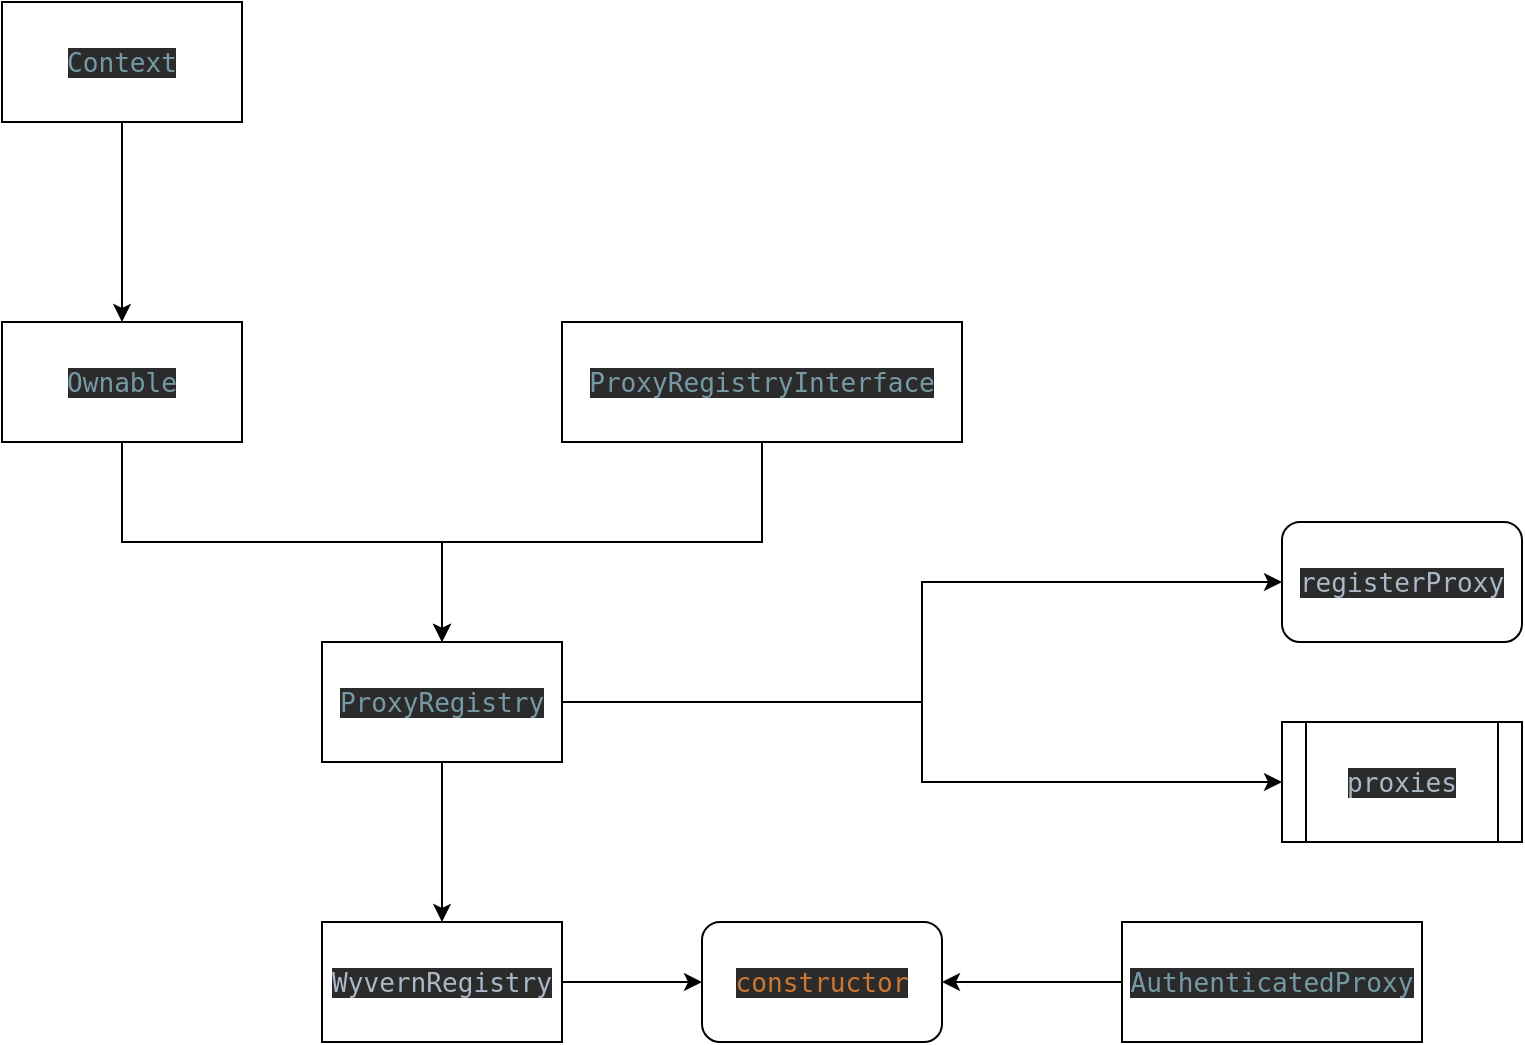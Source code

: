 <mxfile version="18.1.3" type="github">
  <diagram id="SNlTifAWAPiF02_OhfJ7" name="Page-1">
    <mxGraphModel dx="2704" dy="2034" grid="1" gridSize="10" guides="1" tooltips="1" connect="1" arrows="1" fold="1" page="0" pageScale="1" pageWidth="827" pageHeight="1169" math="0" shadow="0">
      <root>
        <mxCell id="0" />
        <mxCell id="1" parent="0" />
        <mxCell id="D652P2f-NeGRpd41_jsT-4" style="edgeStyle=orthogonalEdgeStyle;rounded=0;orthogonalLoop=1;jettySize=auto;html=1;exitX=1;exitY=0.5;exitDx=0;exitDy=0;fontColor=none;entryX=0;entryY=0.5;entryDx=0;entryDy=0;" edge="1" parent="1" source="D652P2f-NeGRpd41_jsT-2" target="D652P2f-NeGRpd41_jsT-16">
          <mxGeometry relative="1" as="geometry">
            <mxPoint x="-100" y="200" as="targetPoint" />
          </mxGeometry>
        </mxCell>
        <mxCell id="D652P2f-NeGRpd41_jsT-2" value="&lt;pre style=&quot;background-color:#2b2b2b;color:#a9b7c6;font-family:&#39;JetBrains Mono&#39;,monospace;font-size:9.8pt;&quot;&gt;WyvernRegistry&lt;/pre&gt;" style="rounded=0;whiteSpace=wrap;html=1;fontColor=none;strokeColor=default;" vertex="1" parent="1">
          <mxGeometry x="-160" y="80" width="120" height="60" as="geometry" />
        </mxCell>
        <mxCell id="D652P2f-NeGRpd41_jsT-7" style="edgeStyle=orthogonalEdgeStyle;rounded=0;orthogonalLoop=1;jettySize=auto;html=1;exitX=0.5;exitY=1;exitDx=0;exitDy=0;fontColor=none;" edge="1" parent="1" source="D652P2f-NeGRpd41_jsT-5" target="D652P2f-NeGRpd41_jsT-2">
          <mxGeometry relative="1" as="geometry" />
        </mxCell>
        <mxCell id="D652P2f-NeGRpd41_jsT-21" style="edgeStyle=orthogonalEdgeStyle;rounded=0;orthogonalLoop=1;jettySize=auto;html=1;exitX=1;exitY=0.5;exitDx=0;exitDy=0;entryX=0;entryY=0.5;entryDx=0;entryDy=0;fontColor=none;" edge="1" parent="1" source="D652P2f-NeGRpd41_jsT-5" target="D652P2f-NeGRpd41_jsT-20">
          <mxGeometry relative="1" as="geometry" />
        </mxCell>
        <mxCell id="D652P2f-NeGRpd41_jsT-23" style="edgeStyle=orthogonalEdgeStyle;rounded=0;orthogonalLoop=1;jettySize=auto;html=1;exitX=1;exitY=0.5;exitDx=0;exitDy=0;entryX=0;entryY=0.5;entryDx=0;entryDy=0;fontColor=none;" edge="1" parent="1" source="D652P2f-NeGRpd41_jsT-5" target="D652P2f-NeGRpd41_jsT-22">
          <mxGeometry relative="1" as="geometry" />
        </mxCell>
        <mxCell id="D652P2f-NeGRpd41_jsT-5" value="&lt;pre style=&quot;background-color:#2b2b2b;color:#a9b7c6;font-family:&#39;JetBrains Mono&#39;,monospace;font-size:9.8pt;&quot;&gt;&lt;span style=&quot;color:#769aa5;&quot;&gt;ProxyRegistry&lt;/span&gt;&lt;/pre&gt;" style="rounded=0;whiteSpace=wrap;html=1;fontColor=none;strokeColor=default;" vertex="1" parent="1">
          <mxGeometry x="-160" y="-60" width="120" height="60" as="geometry" />
        </mxCell>
        <mxCell id="D652P2f-NeGRpd41_jsT-10" style="edgeStyle=orthogonalEdgeStyle;rounded=0;orthogonalLoop=1;jettySize=auto;html=1;exitX=0.5;exitY=1;exitDx=0;exitDy=0;fontColor=none;" edge="1" parent="1" source="D652P2f-NeGRpd41_jsT-8" target="D652P2f-NeGRpd41_jsT-5">
          <mxGeometry relative="1" as="geometry" />
        </mxCell>
        <mxCell id="D652P2f-NeGRpd41_jsT-8" value="&lt;pre style=&quot;background-color:#2b2b2b;color:#a9b7c6;font-family:&#39;JetBrains Mono&#39;,monospace;font-size:9.8pt;&quot;&gt;&lt;span style=&quot;color:#769aa5;&quot;&gt;Ownable&lt;/span&gt;&lt;/pre&gt;" style="rounded=0;whiteSpace=wrap;html=1;fontColor=none;strokeColor=default;" vertex="1" parent="1">
          <mxGeometry x="-320" y="-220" width="120" height="60" as="geometry" />
        </mxCell>
        <mxCell id="D652P2f-NeGRpd41_jsT-11" style="edgeStyle=orthogonalEdgeStyle;rounded=0;orthogonalLoop=1;jettySize=auto;html=1;exitX=0.5;exitY=1;exitDx=0;exitDy=0;entryX=0.5;entryY=0;entryDx=0;entryDy=0;fontColor=none;" edge="1" parent="1" source="D652P2f-NeGRpd41_jsT-9" target="D652P2f-NeGRpd41_jsT-5">
          <mxGeometry relative="1" as="geometry" />
        </mxCell>
        <mxCell id="D652P2f-NeGRpd41_jsT-9" value="&lt;pre style=&quot;background-color:#2b2b2b;color:#a9b7c6;font-family:&#39;JetBrains Mono&#39;,monospace;font-size:9.8pt;&quot;&gt;&lt;span style=&quot;color:#769aa5;&quot;&gt;ProxyRegistryInterface&lt;/span&gt;&lt;/pre&gt;" style="rounded=0;whiteSpace=wrap;html=1;fontColor=none;strokeColor=default;" vertex="1" parent="1">
          <mxGeometry x="-40" y="-220" width="200" height="60" as="geometry" />
        </mxCell>
        <mxCell id="D652P2f-NeGRpd41_jsT-13" style="edgeStyle=orthogonalEdgeStyle;rounded=0;orthogonalLoop=1;jettySize=auto;html=1;exitX=0.5;exitY=1;exitDx=0;exitDy=0;fontColor=none;" edge="1" parent="1" source="D652P2f-NeGRpd41_jsT-12" target="D652P2f-NeGRpd41_jsT-8">
          <mxGeometry relative="1" as="geometry" />
        </mxCell>
        <mxCell id="D652P2f-NeGRpd41_jsT-12" value="&lt;pre style=&quot;background-color:#2b2b2b;color:#a9b7c6;font-family:&#39;JetBrains Mono&#39;,monospace;font-size:9.8pt;&quot;&gt;&lt;span style=&quot;color:#769aa5;&quot;&gt;Context&lt;/span&gt;&lt;/pre&gt;" style="rounded=0;whiteSpace=wrap;html=1;fontColor=none;strokeColor=default;" vertex="1" parent="1">
          <mxGeometry x="-320" y="-380" width="120" height="60" as="geometry" />
        </mxCell>
        <mxCell id="D652P2f-NeGRpd41_jsT-15" style="edgeStyle=orthogonalEdgeStyle;rounded=0;orthogonalLoop=1;jettySize=auto;html=1;exitX=0;exitY=0.5;exitDx=0;exitDy=0;fontColor=none;entryX=1;entryY=0.5;entryDx=0;entryDy=0;" edge="1" parent="1" source="D652P2f-NeGRpd41_jsT-14" target="D652P2f-NeGRpd41_jsT-16">
          <mxGeometry relative="1" as="geometry">
            <mxPoint x="-40" y="230" as="targetPoint" />
          </mxGeometry>
        </mxCell>
        <mxCell id="D652P2f-NeGRpd41_jsT-14" value="&lt;pre style=&quot;background-color:#2b2b2b;color:#a9b7c6;font-family:&#39;JetBrains Mono&#39;,monospace;font-size:9.8pt;&quot;&gt;&lt;span style=&quot;color:#769aa5;&quot;&gt;AuthenticatedProxy&lt;/span&gt;&lt;/pre&gt;" style="rounded=0;whiteSpace=wrap;html=1;fontColor=none;strokeColor=default;" vertex="1" parent="1">
          <mxGeometry x="240" y="80" width="150" height="60" as="geometry" />
        </mxCell>
        <mxCell id="D652P2f-NeGRpd41_jsT-16" value="&lt;pre style=&quot;background-color:#2b2b2b;color:#a9b7c6;font-family:&#39;JetBrains Mono&#39;,monospace;font-size:9.8pt;&quot;&gt;&lt;span style=&quot;color:#cc7832;&quot;&gt;constructor&lt;/span&gt;&lt;/pre&gt;" style="rounded=1;whiteSpace=wrap;html=1;fontColor=none;strokeColor=default;" vertex="1" parent="1">
          <mxGeometry x="30" y="80" width="120" height="60" as="geometry" />
        </mxCell>
        <mxCell id="D652P2f-NeGRpd41_jsT-20" value="&lt;pre style=&quot;background-color:#2b2b2b;color:#a9b7c6;font-family:&#39;JetBrains Mono&#39;,monospace;font-size:9.8pt;&quot;&gt;registerProxy&lt;/pre&gt;" style="rounded=1;whiteSpace=wrap;html=1;fontColor=none;strokeColor=default;" vertex="1" parent="1">
          <mxGeometry x="320" y="-120" width="120" height="60" as="geometry" />
        </mxCell>
        <mxCell id="D652P2f-NeGRpd41_jsT-22" value="&lt;pre style=&quot;background-color:#2b2b2b;color:#a9b7c6;font-family:&#39;JetBrains Mono&#39;,monospace;font-size:9.8pt;&quot;&gt;proxies&lt;/pre&gt;" style="shape=process;whiteSpace=wrap;html=1;backgroundOutline=1;fontColor=none;strokeColor=default;" vertex="1" parent="1">
          <mxGeometry x="320" y="-20" width="120" height="60" as="geometry" />
        </mxCell>
      </root>
    </mxGraphModel>
  </diagram>
</mxfile>
